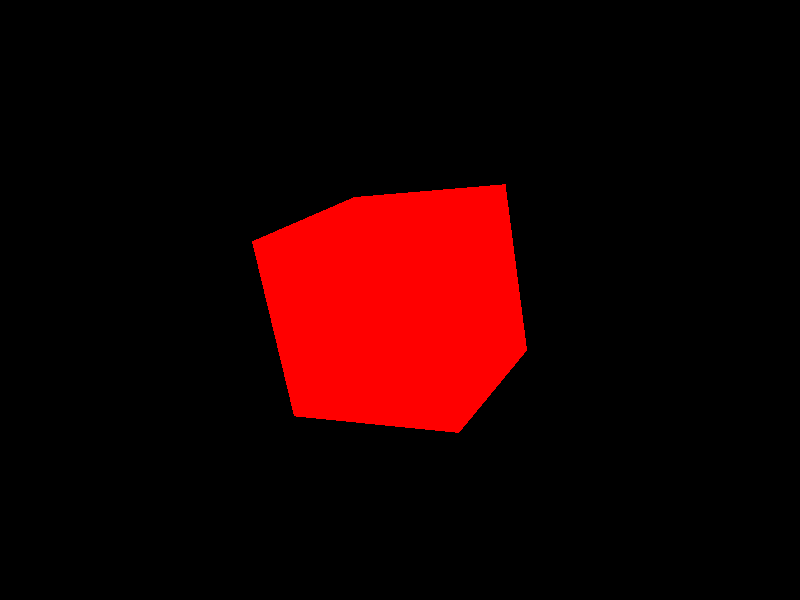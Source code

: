 // Persistence Of Vision raytracer version 3.1	sample file.
// File by Alexander Enzmann
//
// -w320 -h240
// -w800 -h600 +a0.3

#version 3.6;
global_settings { 
  assumed_gamma 2.2
}

camera {
   location  <0, 0, -8>
   direction <0, 0, 1.2071>
   look_at   <0, 0, 0>
}

box { <-1.0, -1.0, -1.0>, <1.0, 1.0, 1.0>
    finish {
       ambient 0.2
       diffuse 0.8
       phong 1
    }
    pigment { color red 1 green 0 blue 0 }
 
    rotate <-20, 30, 0>
}

